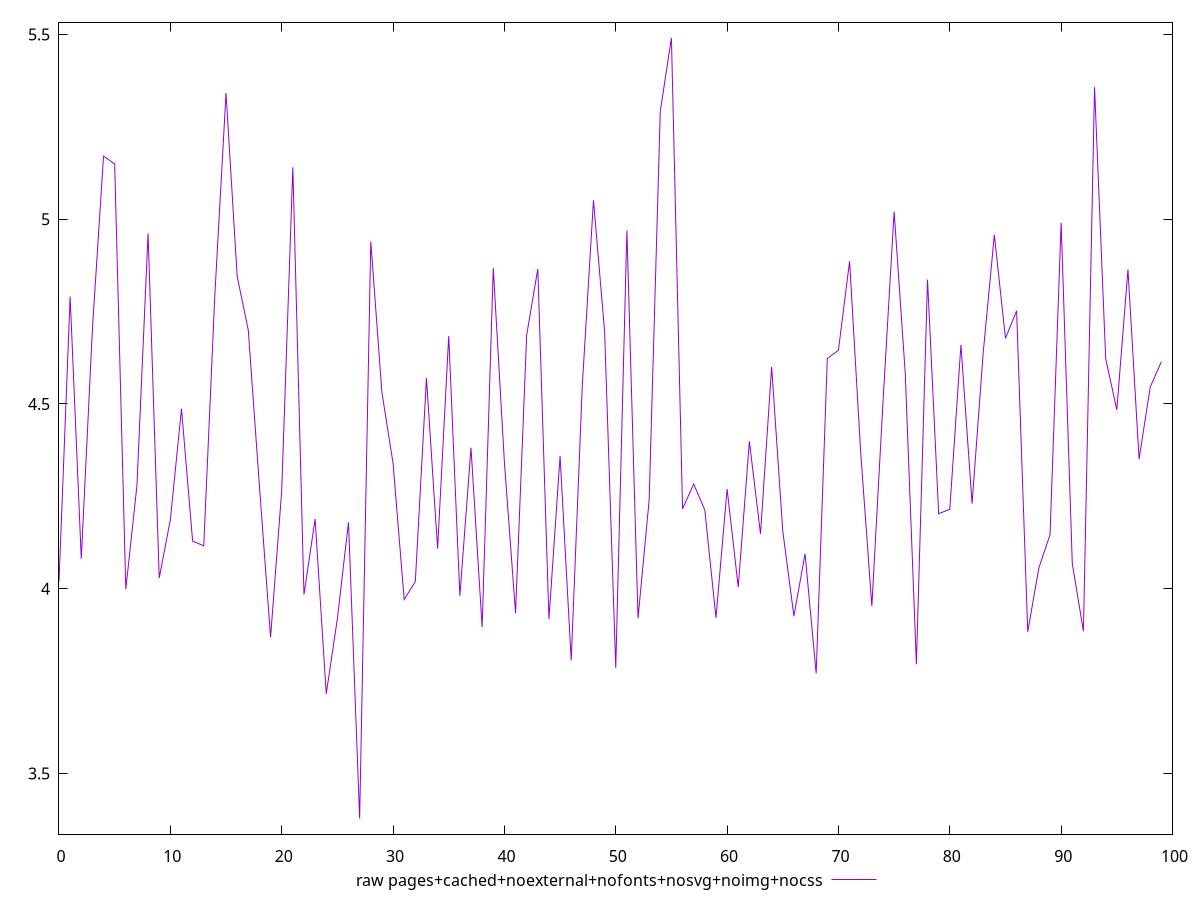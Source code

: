 $_rawPagesCachedNoexternalNofontsNosvgNoimgNocss <<EOF
4.019300000000001
4.7905999999999995
4.0814
4.7024
5.1709000000000005
5.1492
3.9983999999999993
4.2799000000000005
4.9616
4.028899999999999
4.1867
4.487
4.1288
4.1163
4.7975
5.3413
4.845700000000001
4.6994
4.2776
3.8689999999999998
4.2644
5.140499999999999
3.9840999999999998
4.1884999999999994
3.7156000000000002
3.9192000000000005
4.180000000000001
3.3782
4.9393
4.530900000000001
4.339799999999999
3.9708999999999994
4.0195
4.5699
4.108599999999999
4.6841
3.980600000000001
4.3816
3.8960000000000004
4.8679
4.3424
3.9342999999999995
4.686399999999999
4.8655
3.9177000000000004
4.3591
3.8063
4.552499999999999
5.051200000000001
4.695600000000001
3.7861
4.97
3.9198999999999997
4.2402
5.2922
5.490600000000001
4.2159
4.2833000000000006
4.212999999999999
3.9214
4.2699
4.0043
4.398899999999999
4.1484
4.6003
4.1562
3.9259000000000004
4.0948
3.7709
4.6233
4.6453999999999995
4.8863
4.3678
3.9529999999999994
4.505
5.0203
4.5831
3.7956999999999996
4.8366999999999996
4.203200000000001
4.2151
4.66
4.2303
4.6384
4.9576
4.6776
4.7522
3.8836000000000004
4.0565
4.146100000000001
4.9906
4.068499999999999
3.8849
5.3574
4.6224
4.4841999999999995
4.8641
4.3509
4.5459
4.614299999999999
EOF
set key outside below
set terminal pngcairo
set output "report_00005_2020-11-02T22-26-11.212Z/network-server-latency/pages+cached+noexternal+nofonts+nosvg+noimg+nocss//raw.png"
set yrange [3.3359520000000003:5.532848]
plot $_rawPagesCachedNoexternalNofontsNosvgNoimgNocss title "raw pages+cached+noexternal+nofonts+nosvg+noimg+nocss" with line ,